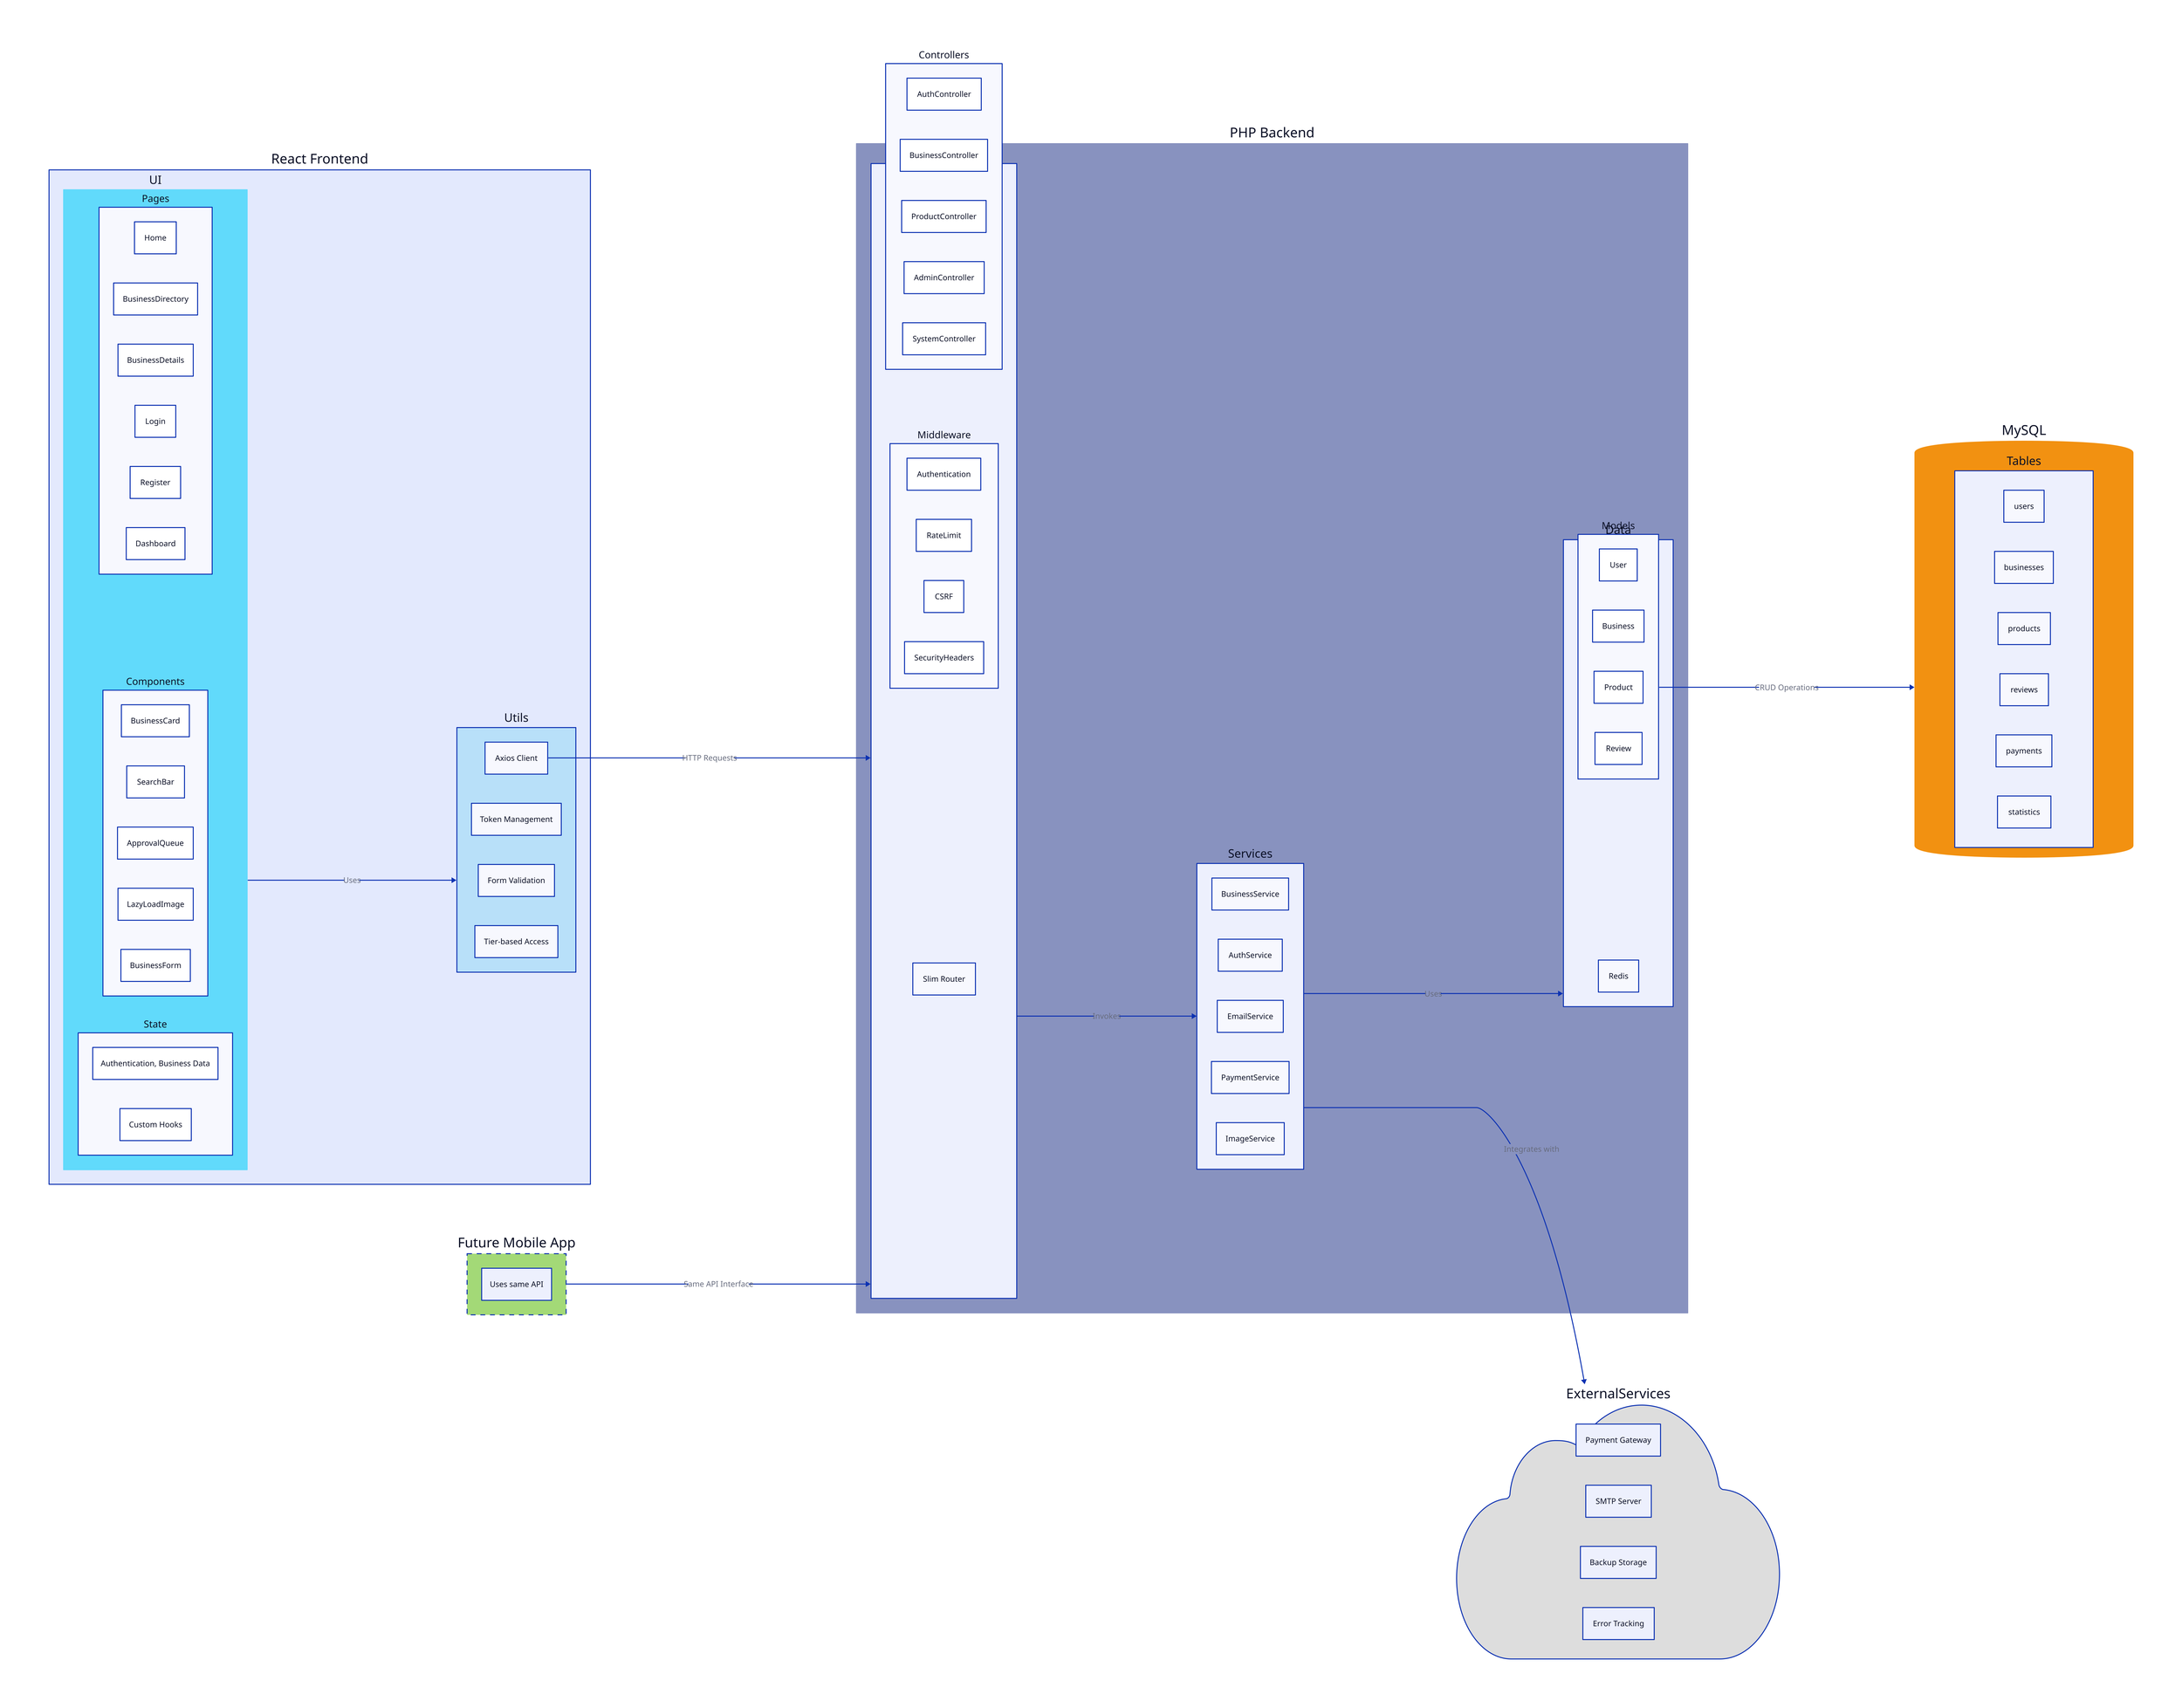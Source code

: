 direction: right

# Define the main components
Client: React Frontend {
  UI: {
    shape: rectangle
    style.fill: "#61DAFB"
    style.stroke: "#61DAFB"
    
    Pages: {
      Home
      BusinessDirectory
      BusinessDetails
      Login
      Register
      Dashboard
    }
    
    Components: {
      BusinessCard
      SearchBar
      ApprovalQueue
      LazyLoadImage
      BusinessForm
    }
    
    State: {
      Context: "Authentication, Business Data"
      Hooks: "Custom Hooks"
    }
  }
  
  Utils: {
    shape: rectangle
    style.fill: "#B8E0F9"
    
    API: "Axios Client"
    Auth: "Token Management"
    Validation: "Form Validation"
    FeatureCheck: "Tier-based Access"
  }
}

Server: PHP Backend {
  style.fill: "#8892BF"
  style.stroke: "#8892BF"
  
  API: {
    Controllers: {
      AuthController
      BusinessController
      ProductController
      AdminController
      SystemController
    }
    
    Routes: "Slim Router"
    
    Middleware: {
      Authentication
      RateLimit
      CSRF
      SecurityHeaders
    }
  }
  
  Services: {
    BusinessService
    AuthService
    EmailService
    PaymentService
    ImageService
  }
  
  Data: {
    Models: {
      User
      Business
      Product
      Review
    }
    
    Cache: "Redis"
  }
}

Database: MySQL {
  shape: cylinder
  style.fill: "#F29111"
  style.stroke: "#F29111"
  
  Tables: {
    users
    businesses
    products
    reviews
    payments
    statistics
  }
}

# Define relationships
Client.UI -> Client.Utils: "Uses"
Client.Utils.API -> Server.API: "HTTP Requests"
Server.API -> Server.Services: "Invokes"
Server.Services -> Server.Data: "Uses"
Server.Data.Models -> Database: "CRUD Operations"

# External services
ExternalServices: {
  shape: cloud
  style.fill: "#DDDDDD"
  
  PayFast: "Payment Gateway"
  Email: "SMTP Server"
  S3: "Backup Storage"
  Sentry: "Error Tracking"
}

Server.Services -> ExternalServices: "Integrates with"

# Mobile clients
MobileApp: Future Mobile App {
  shape: rectangle
  style.stroke-dash: 5
  style.fill: "#A3D977"
  
  React Native: "Uses same API"
}

MobileApp -> Server.API: "Same API Interface"
